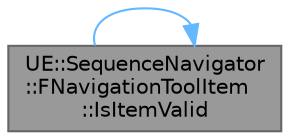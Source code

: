 digraph "UE::SequenceNavigator::FNavigationToolItem::IsItemValid"
{
 // INTERACTIVE_SVG=YES
 // LATEX_PDF_SIZE
  bgcolor="transparent";
  edge [fontname=Helvetica,fontsize=10,labelfontname=Helvetica,labelfontsize=10];
  node [fontname=Helvetica,fontsize=10,shape=box,height=0.2,width=0.4];
  rankdir="LR";
  Node1 [id="Node000001",label="UE::SequenceNavigator\l::FNavigationToolItem\l::IsItemValid",height=0.2,width=0.4,color="gray40", fillcolor="grey60", style="filled", fontcolor="black",tooltip="Determines whether the Item properties are in a valid state."];
  Node1 -> Node1 [id="edge1_Node000001_Node000001",color="steelblue1",style="solid",tooltip=" "];
}
